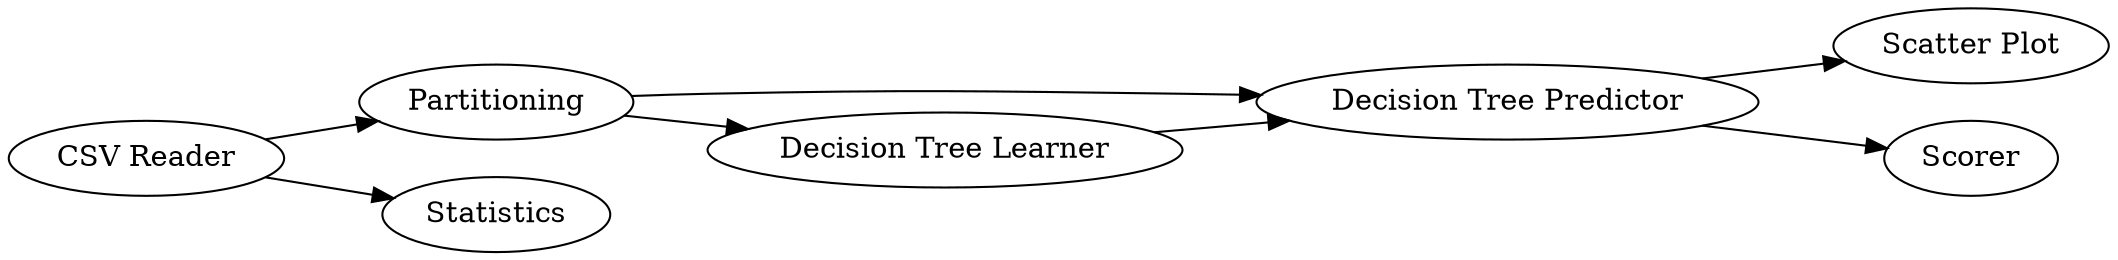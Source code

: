 digraph {
	"3756887777306179279_14" [label="CSV Reader"]
	"3756887777306179279_4" [label="Decision Tree Predictor"]
	"3756887777306179279_15" [label="Scatter Plot"]
	"3756887777306179279_12" [label=Scorer]
	"3756887777306179279_10" [label="Decision Tree Learner"]
	"3756887777306179279_5" [label=Partitioning]
	"3756887777306179279_9" [label=Statistics]
	"3756887777306179279_14" -> "3756887777306179279_9"
	"3756887777306179279_5" -> "3756887777306179279_4"
	"3756887777306179279_4" -> "3756887777306179279_15"
	"3756887777306179279_5" -> "3756887777306179279_10"
	"3756887777306179279_14" -> "3756887777306179279_5"
	"3756887777306179279_10" -> "3756887777306179279_4"
	"3756887777306179279_4" -> "3756887777306179279_12"
	rankdir=LR
}

